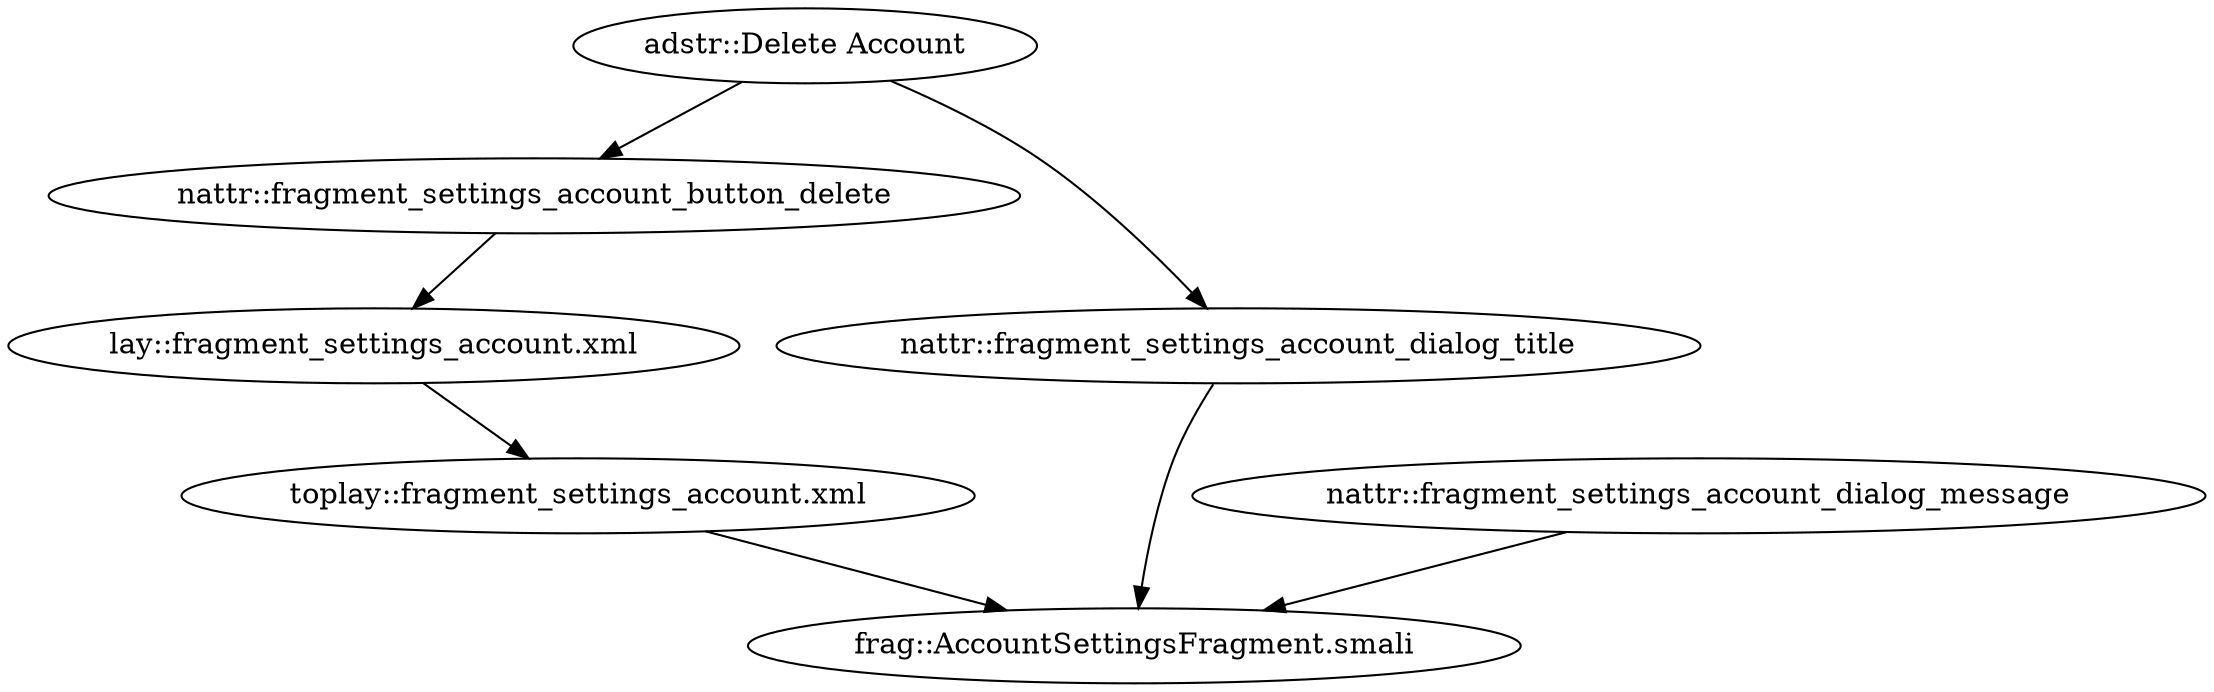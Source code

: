 digraph G {
"adstr::Delete Account" -> "nattr::fragment_settings_account_button_delete"
"adstr::Delete Account" -> "nattr::fragment_settings_account_dialog_title"
"nattr::fragment_settings_account_button_delete" -> "lay::fragment_settings_account.xml"
"nattr::fragment_settings_account_dialog_title" -> "frag::AccountSettingsFragment.smali"
"nattr::fragment_settings_account_dialog_message" -> "frag::AccountSettingsFragment.smali"
"lay::fragment_settings_account.xml" -> "toplay::fragment_settings_account.xml"
"toplay::fragment_settings_account.xml" -> "frag::AccountSettingsFragment.smali"
}
